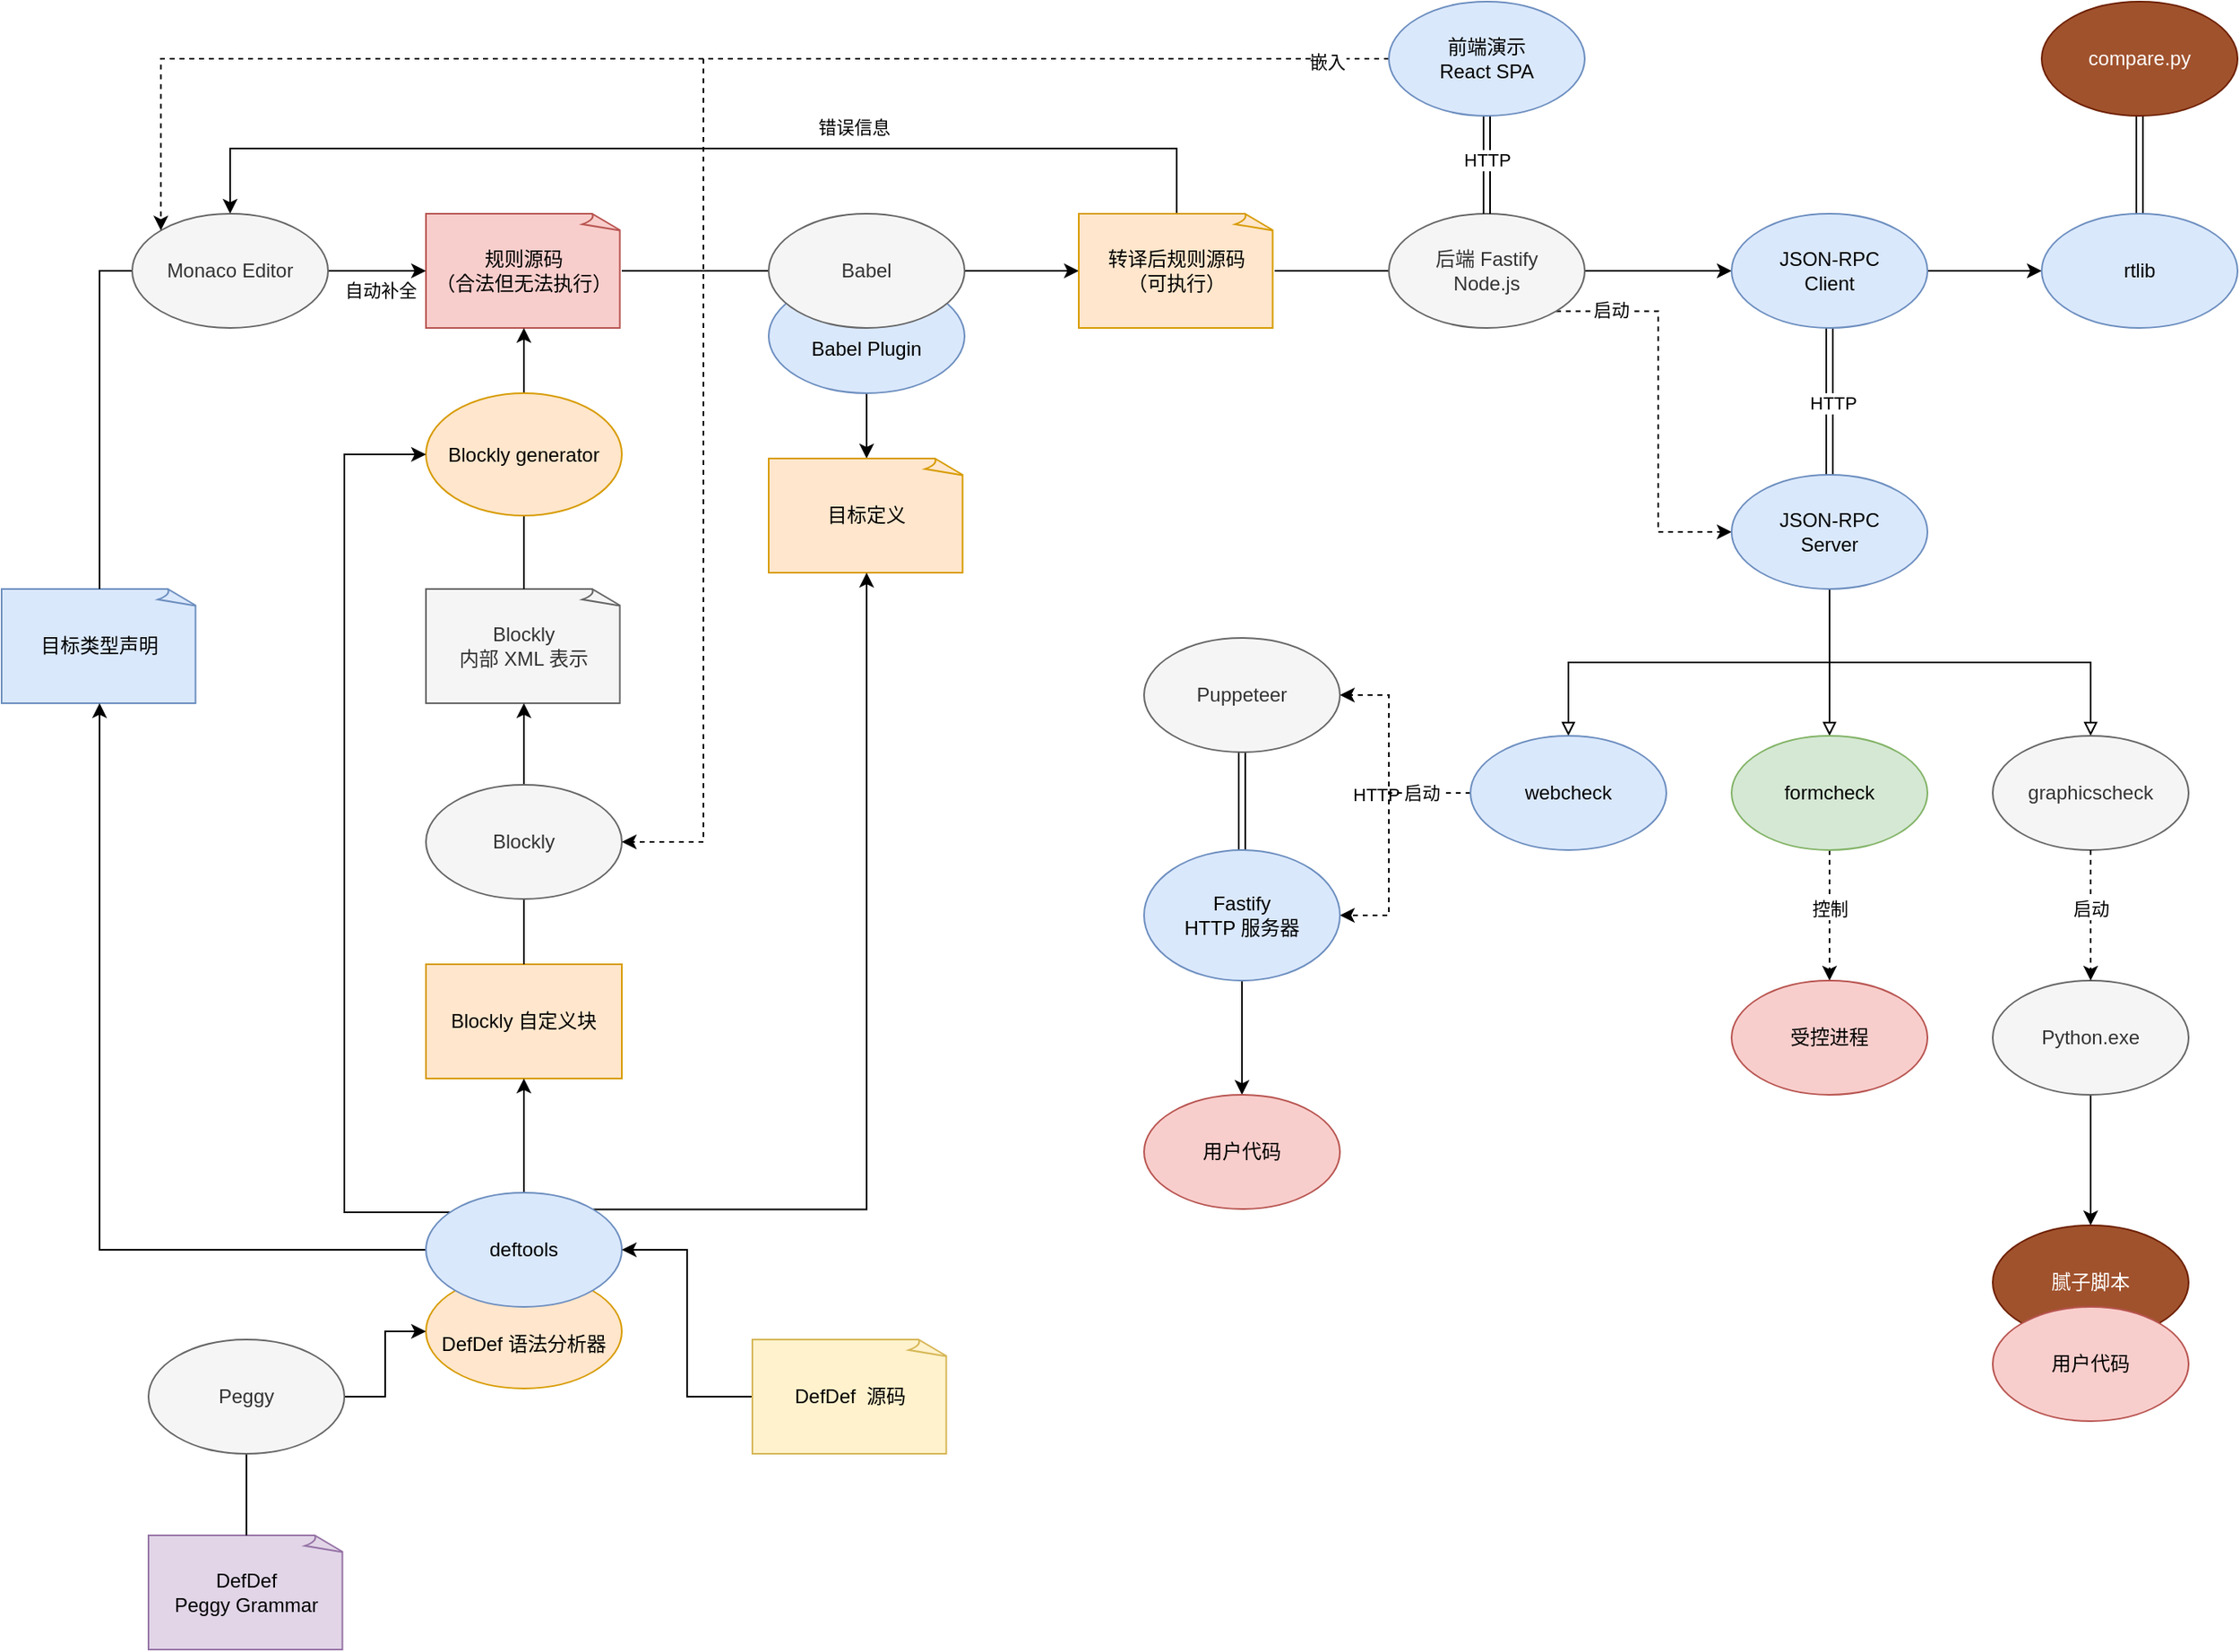 <mxfile version="20.8.22" type="device"><diagram name="第 1 页" id="LnFkE7f47y9rM3HGelDm"><mxGraphModel dx="1050" dy="573" grid="1" gridSize="10" guides="1" tooltips="1" connect="1" arrows="1" fold="1" page="1" pageScale="1" pageWidth="827" pageHeight="1169" math="0" shadow="0"><root><mxCell id="0"/><mxCell id="1" parent="0"/><mxCell id="D_GIxtv17KUiXboGMT-7-2" value="&lt;br&gt;DefDef 语法分析器" style="ellipse;whiteSpace=wrap;html=1;fillColor=#ffe6cc;strokeColor=#d79b00;" parent="1" vertex="1"><mxGeometry x="400" y="810" width="120" height="70" as="geometry"/></mxCell><mxCell id="VisVTxyCVi_fSRtvv5Go-29" style="edgeStyle=orthogonalEdgeStyle;rounded=0;orthogonalLoop=1;jettySize=auto;html=1;exitX=0.5;exitY=1;exitDx=0;exitDy=0;entryX=0.5;entryY=0;entryDx=0;entryDy=0;entryPerimeter=0;" parent="1" source="VisVTxyCVi_fSRtvv5Go-8" target="VisVTxyCVi_fSRtvv5Go-17" edge="1"><mxGeometry relative="1" as="geometry"/></mxCell><mxCell id="VisVTxyCVi_fSRtvv5Go-8" value="&lt;br&gt;Babel Plugin" style="ellipse;whiteSpace=wrap;html=1;fillColor=#dae8fc;strokeColor=#6c8ebf;" parent="1" vertex="1"><mxGeometry x="610" y="200" width="120" height="70" as="geometry"/></mxCell><mxCell id="VisVTxyCVi_fSRtvv5Go-14" style="edgeStyle=orthogonalEdgeStyle;rounded=0;orthogonalLoop=1;jettySize=auto;html=1;exitX=1;exitY=0.5;exitDx=0;exitDy=0;exitPerimeter=0;entryX=0;entryY=0.5;entryDx=0;entryDy=0;entryPerimeter=0;startArrow=none;" parent="1" source="VisVTxyCVi_fSRtvv5Go-6" target="VisVTxyCVi_fSRtvv5Go-2" edge="1"><mxGeometry relative="1" as="geometry"/></mxCell><mxCell id="VisVTxyCVi_fSRtvv5Go-1" value="规则源码&lt;br&gt;（合法但无法执行）" style="whiteSpace=wrap;html=1;shape=mxgraph.basic.document;fillColor=#f8cecc;strokeColor=#b85450;" parent="1" vertex="1"><mxGeometry x="400" y="160" width="120" height="70" as="geometry"/></mxCell><mxCell id="D_GIxtv17KUiXboGMT-7-7" style="edgeStyle=orthogonalEdgeStyle;rounded=0;orthogonalLoop=1;jettySize=auto;html=1;exitX=0.5;exitY=0;exitDx=0;exitDy=0;exitPerimeter=0;entryX=0.5;entryY=0;entryDx=0;entryDy=0;" parent="1" source="VisVTxyCVi_fSRtvv5Go-2" target="VisVTxyCVi_fSRtvv5Go-19" edge="1"><mxGeometry relative="1" as="geometry"><Array as="points"><mxPoint x="860" y="120"/><mxPoint x="280" y="120"/></Array></mxGeometry></mxCell><mxCell id="D_GIxtv17KUiXboGMT-7-10" style="edgeStyle=orthogonalEdgeStyle;rounded=0;orthogonalLoop=1;jettySize=auto;html=1;exitX=1;exitY=0.5;exitDx=0;exitDy=0;exitPerimeter=0;entryX=0;entryY=0.5;entryDx=0;entryDy=0;startArrow=none;" parent="1" source="D_GIxtv17KUiXboGMT-7-9" target="D_GIxtv17KUiXboGMT-7-51" edge="1"><mxGeometry relative="1" as="geometry"/></mxCell><mxCell id="VisVTxyCVi_fSRtvv5Go-2" value="转译后规则源码&lt;br&gt;（可执行）" style="whiteSpace=wrap;html=1;shape=mxgraph.basic.document;fillColor=#ffe6cc;strokeColor=#d79b00;" parent="1" vertex="1"><mxGeometry x="800" y="160" width="120" height="70" as="geometry"/></mxCell><mxCell id="VisVTxyCVi_fSRtvv5Go-22" style="edgeStyle=orthogonalEdgeStyle;rounded=0;orthogonalLoop=1;jettySize=auto;html=1;exitX=0.5;exitY=0;exitDx=0;exitDy=0;exitPerimeter=0;entryX=0.5;entryY=1;entryDx=0;entryDy=0;entryPerimeter=0;startArrow=none;" parent="1" source="VisVTxyCVi_fSRtvv5Go-23" target="VisVTxyCVi_fSRtvv5Go-1" edge="1"><mxGeometry relative="1" as="geometry"/></mxCell><mxCell id="VisVTxyCVi_fSRtvv5Go-4" value="Blockly&lt;br&gt;内部 XML 表示" style="whiteSpace=wrap;html=1;shape=mxgraph.basic.document;fillColor=#f5f5f5;fontColor=#333333;strokeColor=#666666;" parent="1" vertex="1"><mxGeometry x="400" y="390" width="120" height="70" as="geometry"/></mxCell><mxCell id="VisVTxyCVi_fSRtvv5Go-12" style="edgeStyle=orthogonalEdgeStyle;rounded=0;orthogonalLoop=1;jettySize=auto;html=1;exitX=0.5;exitY=0;exitDx=0;exitDy=0;entryX=0.5;entryY=1;entryDx=0;entryDy=0;entryPerimeter=0;startArrow=none;" parent="1" source="VisVTxyCVi_fSRtvv5Go-13" target="VisVTxyCVi_fSRtvv5Go-4" edge="1"><mxGeometry relative="1" as="geometry"/></mxCell><mxCell id="VisVTxyCVi_fSRtvv5Go-10" value="Blockly 自定义块" style="rounded=0;whiteSpace=wrap;html=1;fillColor=#ffe6cc;strokeColor=#d79b00;" parent="1" vertex="1"><mxGeometry x="400" y="620" width="120" height="70" as="geometry"/></mxCell><mxCell id="VisVTxyCVi_fSRtvv5Go-15" value="" style="edgeStyle=orthogonalEdgeStyle;rounded=0;orthogonalLoop=1;jettySize=auto;html=1;exitX=1;exitY=0.5;exitDx=0;exitDy=0;exitPerimeter=0;entryX=0;entryY=0.5;entryDx=0;entryDy=0;entryPerimeter=0;endArrow=none;" parent="1" source="VisVTxyCVi_fSRtvv5Go-1" target="VisVTxyCVi_fSRtvv5Go-6" edge="1"><mxGeometry relative="1" as="geometry"><mxPoint x="520" y="193" as="sourcePoint"/><mxPoint x="800" y="193" as="targetPoint"/></mxGeometry></mxCell><mxCell id="VisVTxyCVi_fSRtvv5Go-6" value="Babel" style="ellipse;whiteSpace=wrap;html=1;fillColor=#f5f5f5;fontColor=#333333;strokeColor=#666666;" parent="1" vertex="1"><mxGeometry x="610" y="160" width="120" height="70" as="geometry"/></mxCell><mxCell id="VisVTxyCVi_fSRtvv5Go-16" value="" style="edgeStyle=orthogonalEdgeStyle;rounded=0;orthogonalLoop=1;jettySize=auto;html=1;exitX=0.5;exitY=0;exitDx=0;exitDy=0;entryX=0.5;entryY=1;entryDx=0;entryDy=0;entryPerimeter=0;endArrow=none;" parent="1" source="VisVTxyCVi_fSRtvv5Go-10" target="VisVTxyCVi_fSRtvv5Go-13" edge="1"><mxGeometry relative="1" as="geometry"><mxPoint x="460" y="620" as="sourcePoint"/><mxPoint x="460" y="465" as="targetPoint"/></mxGeometry></mxCell><mxCell id="VisVTxyCVi_fSRtvv5Go-13" value="Blockly" style="ellipse;whiteSpace=wrap;html=1;fillColor=#f5f5f5;fontColor=#333333;strokeColor=#666666;" parent="1" vertex="1"><mxGeometry x="400" y="510" width="120" height="70" as="geometry"/></mxCell><mxCell id="VisVTxyCVi_fSRtvv5Go-17" value="目标定义" style="whiteSpace=wrap;html=1;shape=mxgraph.basic.document;fillColor=#ffe6cc;strokeColor=#d79b00;" parent="1" vertex="1"><mxGeometry x="610" y="310" width="120" height="70" as="geometry"/></mxCell><mxCell id="VisVTxyCVi_fSRtvv5Go-20" style="edgeStyle=orthogonalEdgeStyle;rounded=0;orthogonalLoop=1;jettySize=auto;html=1;entryX=0;entryY=0.5;entryDx=0;entryDy=0;entryPerimeter=0;startArrow=none;" parent="1" source="VisVTxyCVi_fSRtvv5Go-19" target="VisVTxyCVi_fSRtvv5Go-1" edge="1"><mxGeometry relative="1" as="geometry"/></mxCell><mxCell id="VisVTxyCVi_fSRtvv5Go-18" value="目标类型声明" style="whiteSpace=wrap;html=1;shape=mxgraph.basic.document;fillColor=#dae8fc;strokeColor=#6c8ebf;" parent="1" vertex="1"><mxGeometry x="140" y="390" width="120" height="70" as="geometry"/></mxCell><mxCell id="VisVTxyCVi_fSRtvv5Go-21" value="" style="edgeStyle=orthogonalEdgeStyle;rounded=0;orthogonalLoop=1;jettySize=auto;html=1;entryX=0;entryY=0.5;entryDx=0;entryDy=0;entryPerimeter=0;endArrow=none;" parent="1" source="VisVTxyCVi_fSRtvv5Go-18" target="VisVTxyCVi_fSRtvv5Go-19" edge="1"><mxGeometry relative="1" as="geometry"><mxPoint x="340" y="408" as="sourcePoint"/><mxPoint x="400" y="193" as="targetPoint"/></mxGeometry></mxCell><mxCell id="VisVTxyCVi_fSRtvv5Go-19" value="Monaco Editor" style="ellipse;whiteSpace=wrap;html=1;fillColor=#f5f5f5;strokeColor=#666666;fontColor=#333333;" parent="1" vertex="1"><mxGeometry x="220" y="160" width="120" height="70" as="geometry"/></mxCell><mxCell id="VisVTxyCVi_fSRtvv5Go-24" value="" style="edgeStyle=orthogonalEdgeStyle;rounded=0;orthogonalLoop=1;jettySize=auto;html=1;exitX=0.5;exitY=0;exitDx=0;exitDy=0;exitPerimeter=0;entryX=0.5;entryY=1;entryDx=0;entryDy=0;entryPerimeter=0;endArrow=none;" parent="1" source="VisVTxyCVi_fSRtvv5Go-4" target="VisVTxyCVi_fSRtvv5Go-23" edge="1"><mxGeometry relative="1" as="geometry"><mxPoint x="500" y="390" as="sourcePoint"/><mxPoint x="460" y="230" as="targetPoint"/></mxGeometry></mxCell><mxCell id="VisVTxyCVi_fSRtvv5Go-23" value="Blockly generator" style="ellipse;whiteSpace=wrap;html=1;fillColor=#ffe6cc;strokeColor=#d79b00;" parent="1" vertex="1"><mxGeometry x="400" y="270" width="120" height="75" as="geometry"/></mxCell><mxCell id="VisVTxyCVi_fSRtvv5Go-26" style="edgeStyle=orthogonalEdgeStyle;rounded=0;orthogonalLoop=1;jettySize=auto;html=1;entryX=0.5;entryY=1;entryDx=0;entryDy=0;" parent="1" source="VisVTxyCVi_fSRtvv5Go-25" target="VisVTxyCVi_fSRtvv5Go-10" edge="1"><mxGeometry relative="1" as="geometry"/></mxCell><mxCell id="VisVTxyCVi_fSRtvv5Go-27" style="edgeStyle=orthogonalEdgeStyle;rounded=0;orthogonalLoop=1;jettySize=auto;html=1;entryX=0.5;entryY=1;entryDx=0;entryDy=0;entryPerimeter=0;" parent="1" source="VisVTxyCVi_fSRtvv5Go-25" target="VisVTxyCVi_fSRtvv5Go-18" edge="1"><mxGeometry relative="1" as="geometry"><mxPoint x="270" y="470" as="targetPoint"/></mxGeometry></mxCell><mxCell id="VisVTxyCVi_fSRtvv5Go-28" style="edgeStyle=orthogonalEdgeStyle;rounded=0;orthogonalLoop=1;jettySize=auto;html=1;exitX=1;exitY=0;exitDx=0;exitDy=0;entryX=0.5;entryY=1;entryDx=0;entryDy=0;entryPerimeter=0;" parent="1" source="VisVTxyCVi_fSRtvv5Go-25" target="VisVTxyCVi_fSRtvv5Go-17" edge="1"><mxGeometry relative="1" as="geometry"/></mxCell><mxCell id="VisVTxyCVi_fSRtvv5Go-30" style="edgeStyle=orthogonalEdgeStyle;rounded=0;orthogonalLoop=1;jettySize=auto;html=1;exitX=0;exitY=0;exitDx=0;exitDy=0;entryX=0;entryY=0.5;entryDx=0;entryDy=0;" parent="1" source="VisVTxyCVi_fSRtvv5Go-25" target="VisVTxyCVi_fSRtvv5Go-23" edge="1"><mxGeometry relative="1" as="geometry"><Array as="points"><mxPoint x="350" y="772"/><mxPoint x="350" y="308"/></Array></mxGeometry></mxCell><mxCell id="VisVTxyCVi_fSRtvv5Go-25" value="deftools" style="ellipse;whiteSpace=wrap;html=1;fillColor=#dae8fc;strokeColor=#6c8ebf;" parent="1" vertex="1"><mxGeometry x="400" y="760" width="120" height="70" as="geometry"/></mxCell><mxCell id="D_GIxtv17KUiXboGMT-7-5" style="edgeStyle=orthogonalEdgeStyle;rounded=0;orthogonalLoop=1;jettySize=auto;html=1;exitX=1;exitY=0.5;exitDx=0;exitDy=0;entryX=0;entryY=0.5;entryDx=0;entryDy=0;startArrow=none;" parent="1" source="D_GIxtv17KUiXboGMT-7-4" target="D_GIxtv17KUiXboGMT-7-2" edge="1"><mxGeometry relative="1" as="geometry"/></mxCell><mxCell id="VisVTxyCVi_fSRtvv5Go-31" value="DefDef&lt;br&gt;Peggy Grammar" style="whiteSpace=wrap;html=1;shape=mxgraph.basic.document;fillColor=#e1d5e7;strokeColor=#9673a6;" parent="1" vertex="1"><mxGeometry x="230" y="970" width="120" height="70" as="geometry"/></mxCell><mxCell id="D_GIxtv17KUiXboGMT-7-3" style="edgeStyle=orthogonalEdgeStyle;rounded=0;orthogonalLoop=1;jettySize=auto;html=1;entryX=1;entryY=0.5;entryDx=0;entryDy=0;" parent="1" source="D_GIxtv17KUiXboGMT-7-1" target="VisVTxyCVi_fSRtvv5Go-25" edge="1"><mxGeometry relative="1" as="geometry"/></mxCell><mxCell id="D_GIxtv17KUiXboGMT-7-1" value="DefDef&amp;nbsp; 源码" style="whiteSpace=wrap;html=1;shape=mxgraph.basic.document;fillColor=#fff2cc;strokeColor=#d6b656;" parent="1" vertex="1"><mxGeometry x="600" y="850" width="120" height="70" as="geometry"/></mxCell><mxCell id="D_GIxtv17KUiXboGMT-7-6" value="" style="edgeStyle=orthogonalEdgeStyle;rounded=0;orthogonalLoop=1;jettySize=auto;html=1;exitX=0.5;exitY=0;exitDx=0;exitDy=0;exitPerimeter=0;entryX=0.5;entryY=1;entryDx=0;entryDy=0;endArrow=none;" parent="1" source="VisVTxyCVi_fSRtvv5Go-31" target="D_GIxtv17KUiXboGMT-7-4" edge="1"><mxGeometry relative="1" as="geometry"><mxPoint x="310" y="970" as="sourcePoint"/><mxPoint x="400" y="850" as="targetPoint"/></mxGeometry></mxCell><mxCell id="D_GIxtv17KUiXboGMT-7-4" value="Peggy" style="ellipse;whiteSpace=wrap;html=1;fillColor=#f5f5f5;fontColor=#333333;strokeColor=#666666;" parent="1" vertex="1"><mxGeometry x="230" y="850" width="120" height="70" as="geometry"/></mxCell><mxCell id="D_GIxtv17KUiXboGMT-7-11" value="" style="edgeStyle=orthogonalEdgeStyle;rounded=0;orthogonalLoop=1;jettySize=auto;html=1;exitX=1;exitY=0.5;exitDx=0;exitDy=0;exitPerimeter=0;entryX=0;entryY=0.5;entryDx=0;entryDy=0;endArrow=none;" parent="1" source="VisVTxyCVi_fSRtvv5Go-2" target="D_GIxtv17KUiXboGMT-7-9" edge="1"><mxGeometry relative="1" as="geometry"><mxPoint x="920" y="195" as="sourcePoint"/><mxPoint x="1170" y="195" as="targetPoint"/></mxGeometry></mxCell><mxCell id="D_GIxtv17KUiXboGMT-7-18" style="edgeStyle=orthogonalEdgeStyle;rounded=0;orthogonalLoop=1;jettySize=auto;html=1;exitX=1;exitY=1;exitDx=0;exitDy=0;entryX=0;entryY=0.5;entryDx=0;entryDy=0;dashed=1;" parent="1" source="D_GIxtv17KUiXboGMT-7-9" target="D_GIxtv17KUiXboGMT-7-52" edge="1"><mxGeometry relative="1" as="geometry"><Array as="points"><mxPoint x="1155" y="220"/><mxPoint x="1155" y="355"/></Array></mxGeometry></mxCell><mxCell id="D_GIxtv17KUiXboGMT-7-22" value="启动" style="edgeLabel;html=1;align=center;verticalAlign=middle;resizable=0;points=[];" parent="D_GIxtv17KUiXboGMT-7-18" vertex="1" connectable="0"><mxGeometry x="0.236" y="-3" relative="1" as="geometry"><mxPoint x="-26" y="-88" as="offset"/></mxGeometry></mxCell><mxCell id="D_GIxtv17KUiXboGMT-7-9" value="后端 Fastify&lt;br&gt;Node.js" style="ellipse;whiteSpace=wrap;html=1;fillColor=#f5f5f5;fontColor=#333333;strokeColor=#666666;" parent="1" vertex="1"><mxGeometry x="990" y="160" width="120" height="70" as="geometry"/></mxCell><mxCell id="D_GIxtv17KUiXboGMT-7-20" style="edgeStyle=orthogonalEdgeStyle;rounded=0;orthogonalLoop=1;jettySize=auto;html=1;exitX=0;exitY=0.5;exitDx=0;exitDy=0;entryX=0;entryY=0;entryDx=0;entryDy=0;strokeWidth=1;dashed=1;" parent="1" source="D_GIxtv17KUiXboGMT-7-60" target="VisVTxyCVi_fSRtvv5Go-19" edge="1"><mxGeometry relative="1" as="geometry"/></mxCell><mxCell id="D_GIxtv17KUiXboGMT-7-21" style="edgeStyle=orthogonalEdgeStyle;rounded=0;orthogonalLoop=1;jettySize=auto;html=1;entryX=1;entryY=0.5;entryDx=0;entryDy=0;dashed=1;strokeWidth=1;exitX=0;exitY=0.5;exitDx=0;exitDy=0;" parent="1" source="D_GIxtv17KUiXboGMT-7-60" target="VisVTxyCVi_fSRtvv5Go-13" edge="1"><mxGeometry relative="1" as="geometry"><Array as="points"><mxPoint x="570" y="65"/><mxPoint x="570" y="545"/></Array></mxGeometry></mxCell><mxCell id="D_GIxtv17KUiXboGMT-7-35" style="edgeStyle=orthogonalEdgeStyle;rounded=0;orthogonalLoop=1;jettySize=auto;html=1;exitX=0.5;exitY=1;exitDx=0;exitDy=0;strokeWidth=1;endArrow=block;endFill=0;" parent="1" source="D_GIxtv17KUiXboGMT-7-52" target="D_GIxtv17KUiXboGMT-7-54" edge="1"><mxGeometry relative="1" as="geometry"/></mxCell><mxCell id="D_GIxtv17KUiXboGMT-7-36" style="edgeStyle=orthogonalEdgeStyle;rounded=0;orthogonalLoop=1;jettySize=auto;html=1;exitX=0.5;exitY=1;exitDx=0;exitDy=0;entryX=0.5;entryY=0;entryDx=0;entryDy=0;strokeWidth=1;endArrow=block;endFill=0;" parent="1" source="D_GIxtv17KUiXboGMT-7-52" target="D_GIxtv17KUiXboGMT-7-55" edge="1"><mxGeometry relative="1" as="geometry"/></mxCell><mxCell id="D_GIxtv17KUiXboGMT-7-16" value="" style="endArrow=none;html=1;strokeWidth=1;rounded=0;entryX=0.5;entryY=1;entryDx=0;entryDy=0;exitX=0.5;exitY=0;exitDx=0;exitDy=0;shape=link;edgeStyle=orthogonalEdgeStyle;" parent="1" source="D_GIxtv17KUiXboGMT-7-52" target="D_GIxtv17KUiXboGMT-7-51" edge="1"><mxGeometry width="50" height="50" relative="1" as="geometry"><mxPoint x="1230" y="320" as="sourcePoint"/><mxPoint x="1229.5" y="240" as="targetPoint"/></mxGeometry></mxCell><mxCell id="D_GIxtv17KUiXboGMT-7-25" style="edgeStyle=orthogonalEdgeStyle;rounded=0;orthogonalLoop=1;jettySize=auto;html=1;exitX=0.5;exitY=1;exitDx=0;exitDy=0;entryX=0.5;entryY=0;entryDx=0;entryDy=0;shape=link;" parent="1" source="D_GIxtv17KUiXboGMT-7-60" target="D_GIxtv17KUiXboGMT-7-9" edge="1"><mxGeometry relative="1" as="geometry"><mxPoint x="1190" y="100" as="sourcePoint"/><mxPoint x="1310" y="225" as="targetPoint"/></mxGeometry></mxCell><mxCell id="D_GIxtv17KUiXboGMT-7-26" value="HTTP" style="edgeLabel;html=1;align=center;verticalAlign=middle;resizable=0;points=[];" parent="D_GIxtv17KUiXboGMT-7-25" vertex="1" connectable="0"><mxGeometry x="0.236" y="-3" relative="1" as="geometry"><mxPoint x="3" y="-10" as="offset"/></mxGeometry></mxCell><mxCell id="D_GIxtv17KUiXboGMT-7-27" value="HTTP" style="edgeLabel;html=1;align=center;verticalAlign=middle;resizable=0;points=[];" parent="1" vertex="1" connectable="0"><mxGeometry x="1120" y="150.004" as="geometry"><mxPoint x="142" y="126" as="offset"/></mxGeometry></mxCell><mxCell id="D_GIxtv17KUiXboGMT-7-30" value="嵌入" style="edgeLabel;html=1;align=center;verticalAlign=middle;resizable=0;points=[];" parent="1" vertex="1" connectable="0"><mxGeometry x="1270.002" y="299.997" as="geometry"><mxPoint x="-318" y="-233" as="offset"/></mxGeometry></mxCell><mxCell id="D_GIxtv17KUiXboGMT-7-31" value="错误信息" style="edgeLabel;html=1;align=center;verticalAlign=middle;resizable=0;points=[];" parent="1" vertex="1" connectable="0"><mxGeometry x="980.002" y="339.997" as="geometry"><mxPoint x="-318" y="-233" as="offset"/></mxGeometry></mxCell><mxCell id="D_GIxtv17KUiXboGMT-7-32" value="自动补全" style="edgeLabel;html=1;align=center;verticalAlign=middle;resizable=0;points=[];" parent="1" vertex="1" connectable="0"><mxGeometry x="690.002" y="439.997" as="geometry"><mxPoint x="-318" y="-233" as="offset"/></mxGeometry></mxCell><mxCell id="D_GIxtv17KUiXboGMT-7-39" value="" style="endArrow=none;html=1;strokeWidth=1;rounded=0;entryX=0.5;entryY=1;entryDx=0;entryDy=0;shape=link;exitX=0.5;exitY=0;exitDx=0;exitDy=0;edgeStyle=orthogonalEdgeStyle;" parent="1" source="D_GIxtv17KUiXboGMT-7-63" target="D_GIxtv17KUiXboGMT-7-61" edge="1"><mxGeometry width="50" height="50" relative="1" as="geometry"><mxPoint x="900" y="560" as="sourcePoint"/><mxPoint x="899.17" y="490" as="targetPoint"/></mxGeometry></mxCell><mxCell id="D_GIxtv17KUiXboGMT-7-41" value="HTTP" style="edgeLabel;html=1;align=center;verticalAlign=middle;resizable=0;points=[];" parent="1" vertex="1" connectable="0"><mxGeometry x="840" y="390.004" as="geometry"><mxPoint x="142" y="126" as="offset"/></mxGeometry></mxCell><mxCell id="D_GIxtv17KUiXboGMT-7-42" style="edgeStyle=orthogonalEdgeStyle;rounded=0;orthogonalLoop=1;jettySize=auto;html=1;exitX=0;exitY=0.5;exitDx=0;exitDy=0;entryX=1;entryY=0.5;entryDx=0;entryDy=0;dashed=1;" parent="1" source="D_GIxtv17KUiXboGMT-7-54" target="D_GIxtv17KUiXboGMT-7-61" edge="1"><mxGeometry relative="1" as="geometry"><mxPoint x="980" y="240" as="sourcePoint"/><mxPoint x="1130" y="365" as="targetPoint"/><Array as="points"><mxPoint x="990" y="515"/><mxPoint x="990" y="455"/></Array></mxGeometry></mxCell><mxCell id="D_GIxtv17KUiXboGMT-7-44" style="edgeStyle=orthogonalEdgeStyle;rounded=0;orthogonalLoop=1;jettySize=auto;html=1;exitX=0;exitY=0.5;exitDx=0;exitDy=0;entryX=1;entryY=0.5;entryDx=0;entryDy=0;dashed=1;" parent="1" source="D_GIxtv17KUiXboGMT-7-54" target="D_GIxtv17KUiXboGMT-7-63" edge="1"><mxGeometry relative="1" as="geometry"><mxPoint x="1040.0" y="500" as="sourcePoint"/><mxPoint x="960" y="575" as="targetPoint"/><Array as="points"><mxPoint x="990" y="515"/><mxPoint x="990" y="590"/></Array></mxGeometry></mxCell><mxCell id="D_GIxtv17KUiXboGMT-7-45" value="启动" style="edgeLabel;html=1;align=center;verticalAlign=middle;resizable=0;points=[];" parent="D_GIxtv17KUiXboGMT-7-44" vertex="1" connectable="0"><mxGeometry x="0.236" y="-3" relative="1" as="geometry"><mxPoint x="23" y="-46" as="offset"/></mxGeometry></mxCell><mxCell id="D_GIxtv17KUiXboGMT-7-47" style="edgeStyle=orthogonalEdgeStyle;rounded=0;orthogonalLoop=1;jettySize=auto;html=1;dashed=1;exitX=0.5;exitY=1;exitDx=0;exitDy=0;entryX=0.5;entryY=0;entryDx=0;entryDy=0;" parent="1" source="D_GIxtv17KUiXboGMT-7-55" target="D_GIxtv17KUiXboGMT-7-58" edge="1"><mxGeometry relative="1" as="geometry"><mxPoint x="1260" y="550" as="sourcePoint"/><mxPoint x="1260" y="630" as="targetPoint"/><Array as="points"/></mxGeometry></mxCell><mxCell id="D_GIxtv17KUiXboGMT-7-48" value="控制" style="edgeLabel;html=1;align=center;verticalAlign=middle;resizable=0;points=[];" parent="D_GIxtv17KUiXboGMT-7-47" vertex="1" connectable="0"><mxGeometry x="0.236" y="-3" relative="1" as="geometry"><mxPoint x="3" y="-14" as="offset"/></mxGeometry></mxCell><mxCell id="Gqdoch80rOGgsKQqGjP8-12" style="edgeStyle=orthogonalEdgeStyle;rounded=0;orthogonalLoop=1;jettySize=auto;html=1;exitX=1;exitY=0.5;exitDx=0;exitDy=0;entryX=0;entryY=0.5;entryDx=0;entryDy=0;endArrow=classic;endFill=1;" edge="1" parent="1" source="D_GIxtv17KUiXboGMT-7-51" target="Gqdoch80rOGgsKQqGjP8-11"><mxGeometry relative="1" as="geometry"/></mxCell><mxCell id="D_GIxtv17KUiXboGMT-7-51" value="JSON-RPC&lt;br&gt;Client" style="ellipse;whiteSpace=wrap;html=1;fillColor=#dae8fc;strokeColor=#6c8ebf;" parent="1" vertex="1"><mxGeometry x="1200" y="160" width="120" height="70" as="geometry"/></mxCell><mxCell id="Gqdoch80rOGgsKQqGjP8-2" style="edgeStyle=orthogonalEdgeStyle;rounded=0;orthogonalLoop=1;jettySize=auto;html=1;exitX=0.5;exitY=1;exitDx=0;exitDy=0;endArrow=block;endFill=0;" edge="1" parent="1" source="D_GIxtv17KUiXboGMT-7-52" target="Gqdoch80rOGgsKQqGjP8-1"><mxGeometry relative="1" as="geometry"/></mxCell><mxCell id="D_GIxtv17KUiXboGMT-7-52" value="JSON-RPC&lt;br&gt;Server" style="ellipse;whiteSpace=wrap;html=1;fillColor=#dae8fc;strokeColor=#6c8ebf;" parent="1" vertex="1"><mxGeometry x="1200" y="320" width="120" height="70" as="geometry"/></mxCell><mxCell id="D_GIxtv17KUiXboGMT-7-54" value="webcheck" style="ellipse;whiteSpace=wrap;html=1;fillColor=#dae8fc;strokeColor=#6c8ebf;" parent="1" vertex="1"><mxGeometry x="1040" y="480" width="120" height="70" as="geometry"/></mxCell><mxCell id="D_GIxtv17KUiXboGMT-7-55" value="formcheck" style="ellipse;whiteSpace=wrap;html=1;fillColor=#d5e8d4;strokeColor=#82b366;" parent="1" vertex="1"><mxGeometry x="1200" y="480" width="120" height="70" as="geometry"/></mxCell><mxCell id="D_GIxtv17KUiXboGMT-7-58" value="受控进程" style="ellipse;whiteSpace=wrap;html=1;fillColor=#f8cecc;strokeColor=#b85450;" parent="1" vertex="1"><mxGeometry x="1200" y="630" width="120" height="70" as="geometry"/></mxCell><mxCell id="D_GIxtv17KUiXboGMT-7-60" value="前端演示&lt;br&gt;React SPA" style="ellipse;whiteSpace=wrap;html=1;fillColor=#dae8fc;strokeColor=#6c8ebf;" parent="1" vertex="1"><mxGeometry x="990" y="30" width="120" height="70" as="geometry"/></mxCell><mxCell id="D_GIxtv17KUiXboGMT-7-61" value="Puppeteer" style="ellipse;whiteSpace=wrap;html=1;fillColor=#f5f5f5;fontColor=#333333;strokeColor=#666666;" parent="1" vertex="1"><mxGeometry x="840" y="420" width="120" height="70" as="geometry"/></mxCell><mxCell id="D_GIxtv17KUiXboGMT-7-65" style="edgeStyle=orthogonalEdgeStyle;shape=connector;rounded=0;orthogonalLoop=1;jettySize=auto;html=1;entryX=0.5;entryY=0;entryDx=0;entryDy=0;labelBackgroundColor=default;strokeColor=default;fontFamily=Helvetica;fontSize=11;fontColor=default;endArrow=classic;" parent="1" source="D_GIxtv17KUiXboGMT-7-63" target="D_GIxtv17KUiXboGMT-7-64" edge="1"><mxGeometry relative="1" as="geometry"/></mxCell><mxCell id="D_GIxtv17KUiXboGMT-7-63" value="Fastify&lt;br style=&quot;border-color: var(--border-color);&quot;&gt;HTTP 服务器" style="ellipse;whiteSpace=wrap;html=1;fillColor=#dae8fc;strokeColor=#6c8ebf;" parent="1" vertex="1"><mxGeometry x="840" y="550" width="120" height="80" as="geometry"/></mxCell><mxCell id="D_GIxtv17KUiXboGMT-7-64" value="用户代码" style="ellipse;whiteSpace=wrap;html=1;fillColor=#f8cecc;strokeColor=#b85450;" parent="1" vertex="1"><mxGeometry x="840" y="700" width="120" height="70" as="geometry"/></mxCell><mxCell id="Gqdoch80rOGgsKQqGjP8-1" value="graphicscheck" style="ellipse;whiteSpace=wrap;html=1;fillColor=#f5f5f5;strokeColor=#666666;fontColor=#333333;" vertex="1" parent="1"><mxGeometry x="1360" y="480" width="120" height="70" as="geometry"/></mxCell><mxCell id="Gqdoch80rOGgsKQqGjP8-9" style="edgeStyle=orthogonalEdgeStyle;rounded=0;orthogonalLoop=1;jettySize=auto;html=1;exitX=0.5;exitY=1;exitDx=0;exitDy=0;entryX=0.5;entryY=0;entryDx=0;entryDy=0;endArrow=classic;endFill=1;" edge="1" parent="1" source="Gqdoch80rOGgsKQqGjP8-3" target="Gqdoch80rOGgsKQqGjP8-6"><mxGeometry relative="1" as="geometry"/></mxCell><mxCell id="Gqdoch80rOGgsKQqGjP8-3" value="Python.exe" style="ellipse;whiteSpace=wrap;html=1;fillColor=#f5f5f5;strokeColor=#666666;fontColor=#333333;" vertex="1" parent="1"><mxGeometry x="1360" y="630" width="120" height="70" as="geometry"/></mxCell><mxCell id="Gqdoch80rOGgsKQqGjP8-4" style="edgeStyle=orthogonalEdgeStyle;rounded=0;orthogonalLoop=1;jettySize=auto;html=1;dashed=1;exitX=0.5;exitY=1;exitDx=0;exitDy=0;entryX=0.5;entryY=0;entryDx=0;entryDy=0;" edge="1" parent="1" source="Gqdoch80rOGgsKQqGjP8-1" target="Gqdoch80rOGgsKQqGjP8-3"><mxGeometry relative="1" as="geometry"><mxPoint x="1270" y="560" as="sourcePoint"/><mxPoint x="1270" y="640" as="targetPoint"/><Array as="points"><mxPoint x="1420" y="600"/><mxPoint x="1420" y="600"/></Array></mxGeometry></mxCell><mxCell id="Gqdoch80rOGgsKQqGjP8-5" value="启动" style="edgeLabel;html=1;align=center;verticalAlign=middle;resizable=0;points=[];" vertex="1" connectable="0" parent="Gqdoch80rOGgsKQqGjP8-4"><mxGeometry x="0.236" y="-3" relative="1" as="geometry"><mxPoint x="3" y="-14" as="offset"/></mxGeometry></mxCell><mxCell id="Gqdoch80rOGgsKQqGjP8-6" value="腻子脚本" style="ellipse;whiteSpace=wrap;html=1;fillColor=#a0522d;fontColor=#ffffff;strokeColor=#6D1F00;" vertex="1" parent="1"><mxGeometry x="1360" y="780" width="120" height="70" as="geometry"/></mxCell><mxCell id="Gqdoch80rOGgsKQqGjP8-7" value="用户代码" style="ellipse;whiteSpace=wrap;html=1;fillColor=#f8cecc;strokeColor=#b85450;" vertex="1" parent="1"><mxGeometry x="1360" y="830" width="120" height="70" as="geometry"/></mxCell><mxCell id="Gqdoch80rOGgsKQqGjP8-14" style="edgeStyle=orthogonalEdgeStyle;rounded=0;orthogonalLoop=1;jettySize=auto;html=1;entryX=0.5;entryY=1;entryDx=0;entryDy=0;endArrow=classic;endFill=1;shape=link;" edge="1" parent="1" source="Gqdoch80rOGgsKQqGjP8-11" target="Gqdoch80rOGgsKQqGjP8-13"><mxGeometry relative="1" as="geometry"/></mxCell><mxCell id="Gqdoch80rOGgsKQqGjP8-11" value="rtlib" style="ellipse;whiteSpace=wrap;html=1;fillColor=#dae8fc;strokeColor=#6c8ebf;" vertex="1" parent="1"><mxGeometry x="1390" y="160" width="120" height="70" as="geometry"/></mxCell><mxCell id="Gqdoch80rOGgsKQqGjP8-13" value="compare.py" style="ellipse;whiteSpace=wrap;html=1;fillColor=#a0522d;fontColor=#ffffff;strokeColor=#6D1F00;" vertex="1" parent="1"><mxGeometry x="1390" y="30" width="120" height="70" as="geometry"/></mxCell></root></mxGraphModel></diagram></mxfile>